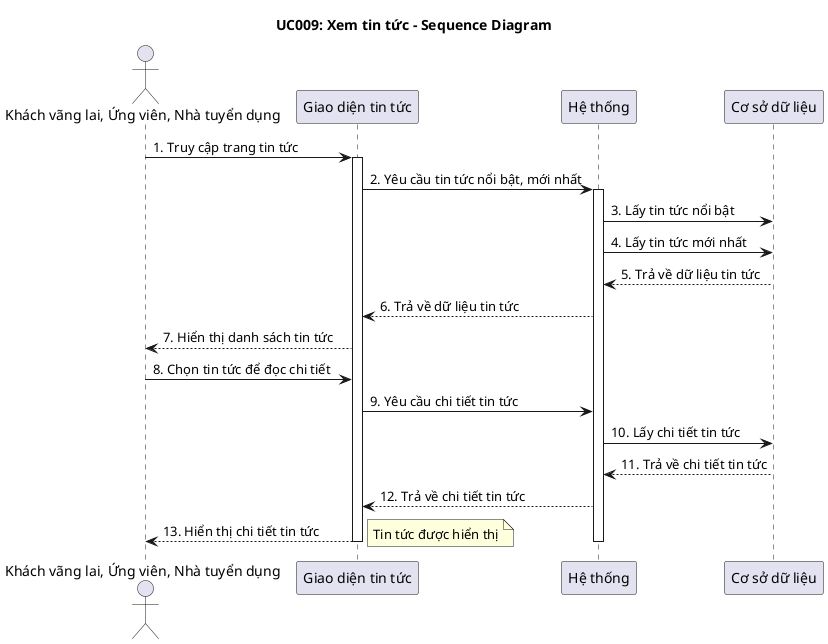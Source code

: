 @startuml UC009_News_Sequence_Diagram
 title UC009: Xem tin tức - Sequence Diagram

actor "Khách vãng lai, Ứng viên, Nhà tuyển dụng" as User
participant "Giao diện tin tức" as UI
participant "Hệ thống" as System
participant "Cơ sở dữ liệu" as DB

User -> UI: 1. Truy cập trang tin tức
activate UI
UI -> System: 2. Yêu cầu tin tức nổi bật, mới nhất
activate System
System -> DB: 3. Lấy tin tức nổi bật
System -> DB: 4. Lấy tin tức mới nhất
DB --> System: 5. Trả về dữ liệu tin tức
System --> UI: 6. Trả về dữ liệu tin tức
UI --> User: 7. Hiển thị danh sách tin tức

User -> UI: 8. Chọn tin tức để đọc chi tiết
UI -> System: 9. Yêu cầu chi tiết tin tức
System -> DB: 10. Lấy chi tiết tin tức
DB --> System: 11. Trả về chi tiết tin tức
System --> UI: 12. Trả về chi tiết tin tức
UI --> User: 13. Hiển thị chi tiết tin tức
note right: Tin tức được hiển thị

deactivate DB
deactivate System
deactivate UI

@enduml